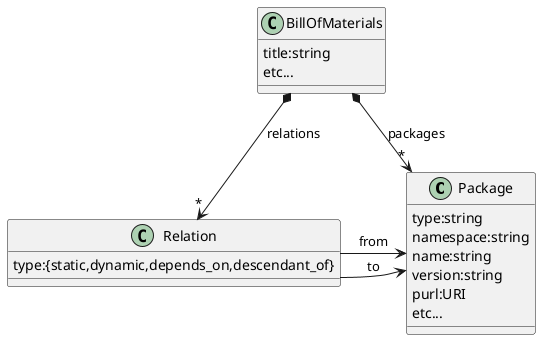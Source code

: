 @startuml

class Package {
    type:string
    namespace:string
    name:string
    version:string
    purl:URI
    etc...
}

class Relation {
    type:{static,dynamic,depends_on,descendant_of}
}
Relation -> Package:from
Relation -> Package:to

class BillOfMaterials {
    title:string
    etc...
}
BillOfMaterials *--> "*" Package:packages
BillOfMaterials *--> "*" Relation:relations

@enduml
